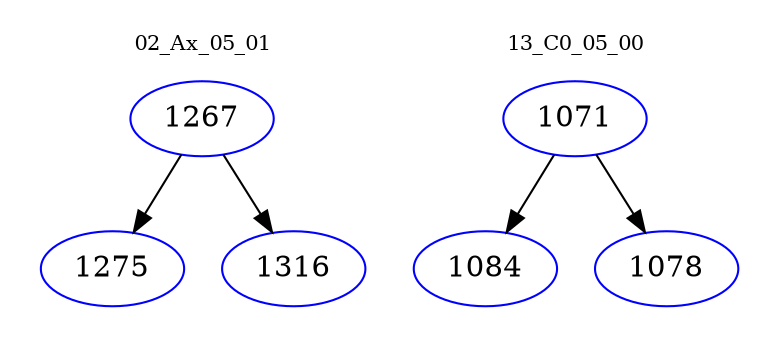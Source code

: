digraph{
subgraph cluster_0 {
color = white
label = "02_Ax_05_01";
fontsize=10;
T0_1267 [label="1267", color="blue"]
T0_1267 -> T0_1275 [color="black"]
T0_1275 [label="1275", color="blue"]
T0_1267 -> T0_1316 [color="black"]
T0_1316 [label="1316", color="blue"]
}
subgraph cluster_1 {
color = white
label = "13_C0_05_00";
fontsize=10;
T1_1071 [label="1071", color="blue"]
T1_1071 -> T1_1084 [color="black"]
T1_1084 [label="1084", color="blue"]
T1_1071 -> T1_1078 [color="black"]
T1_1078 [label="1078", color="blue"]
}
}
